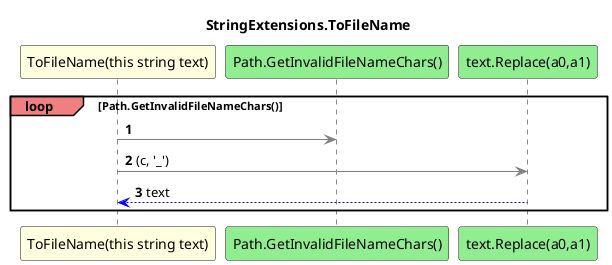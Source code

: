 @startuml StringExtensions.ToFileName
title StringExtensions.ToFileName
participant "ToFileName(this string text)" as ToFileName_p0 #LightYellow
participant "Path.GetInvalidFileNameChars()" as Path_GetInvalidFileNameChars #LightGreen
participant "text.Replace(a0,a1)" as text_Replace_a0_a1 #LightGreen
autonumber
loop#LightCoral Path.GetInvalidFileNameChars()
    ToFileName_p0 -[#grey]> Path_GetInvalidFileNameChars
    ToFileName_p0 -[#grey]> text_Replace_a0_a1 : (c, '_')
    text_Replace_a0_a1 -[#blue]-> ToFileName_p0 : text
end
@enduml
